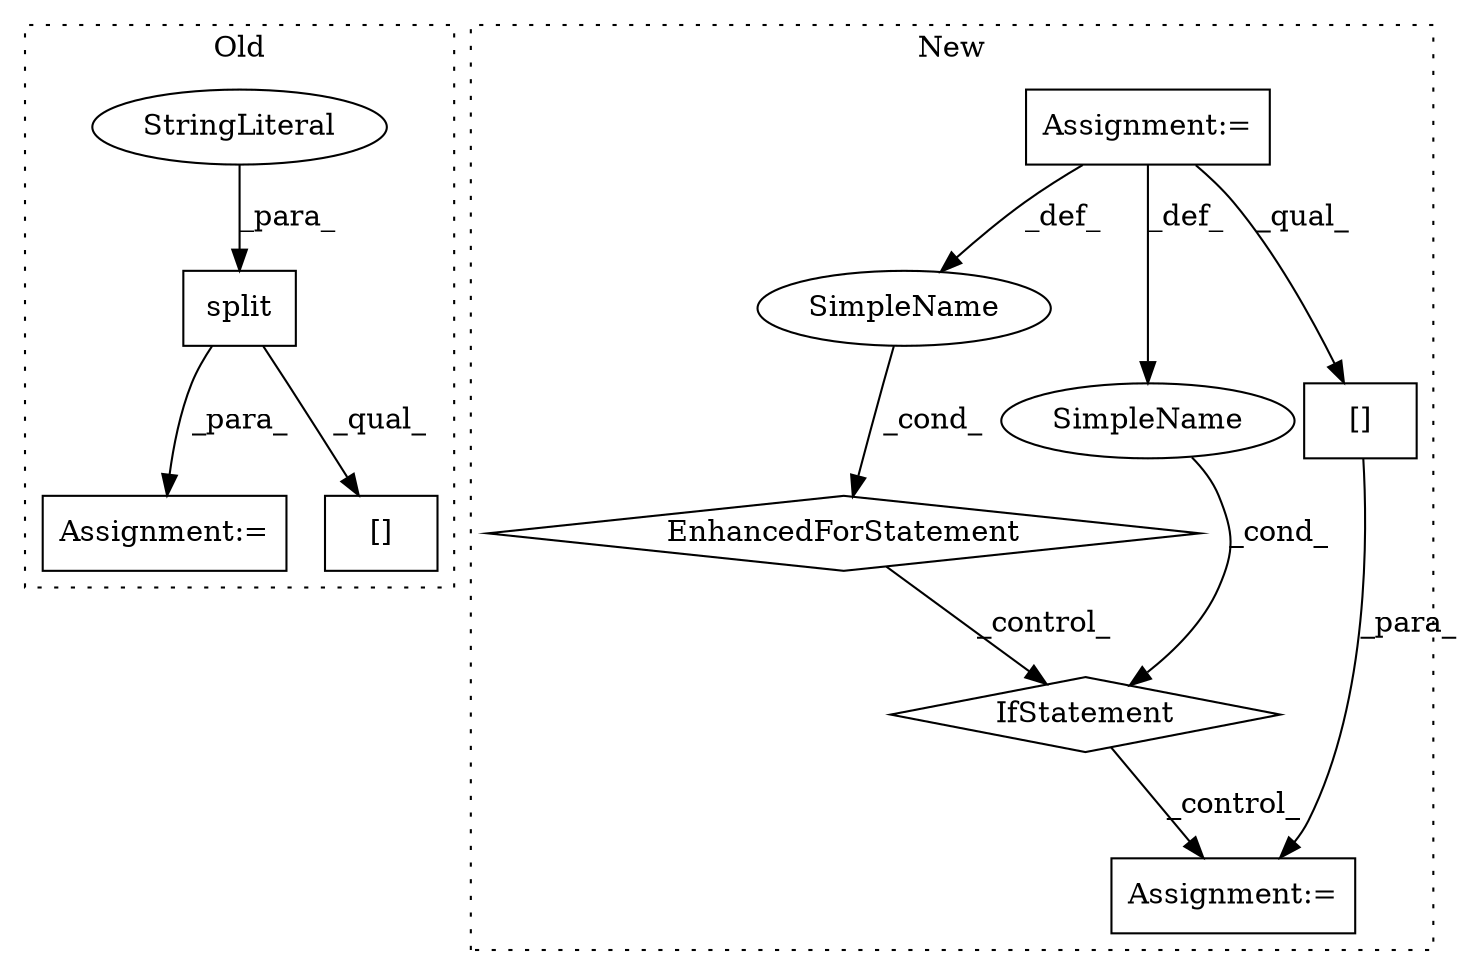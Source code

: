 digraph G {
subgraph cluster0 {
1 [label="split" a="32" s="1046,1055" l="6,1" shape="box"];
4 [label="Assignment:=" a="7" s="1015" l="1" shape="box"];
5 [label="StringLiteral" a="45" s="1052" l="3" shape="ellipse"];
8 [label="[]" a="2" s="1020,1058" l="37,1" shape="box"];
label = "Old";
style="dotted";
}
subgraph cluster1 {
2 [label="EnhancedForStatement" a="70" s="928,1012" l="53,2" shape="diamond"];
3 [label="Assignment:=" a="7" s="928,1012" l="53,2" shape="box"];
6 [label="Assignment:=" a="7" s="1076" l="1" shape="box"];
7 [label="SimpleName" a="42" s="988" l="1" shape="ellipse"];
9 [label="IfStatement" a="25" s="1022,1054" l="4,2" shape="diamond"];
10 [label="[]" a="2" s="1077,1092" l="14,1" shape="box"];
11 [label="SimpleName" a="42" s="" l="" shape="ellipse"];
label = "New";
style="dotted";
}
1 -> 4 [label="_para_"];
1 -> 8 [label="_qual_"];
2 -> 9 [label="_control_"];
3 -> 11 [label="_def_"];
3 -> 10 [label="_qual_"];
3 -> 7 [label="_def_"];
5 -> 1 [label="_para_"];
7 -> 2 [label="_cond_"];
9 -> 6 [label="_control_"];
10 -> 6 [label="_para_"];
11 -> 9 [label="_cond_"];
}